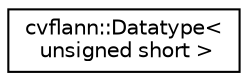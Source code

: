 digraph "Graphical Class Hierarchy"
{
 // LATEX_PDF_SIZE
  edge [fontname="Helvetica",fontsize="10",labelfontname="Helvetica",labelfontsize="10"];
  node [fontname="Helvetica",fontsize="10",shape=record];
  rankdir="LR";
  Node0 [label="cvflann::Datatype\<\l unsigned short \>",height=0.2,width=0.4,color="black", fillcolor="white", style="filled",URL="$structcvflann_1_1_datatype_3_01unsigned_01short_01_4.html",tooltip=" "];
}
